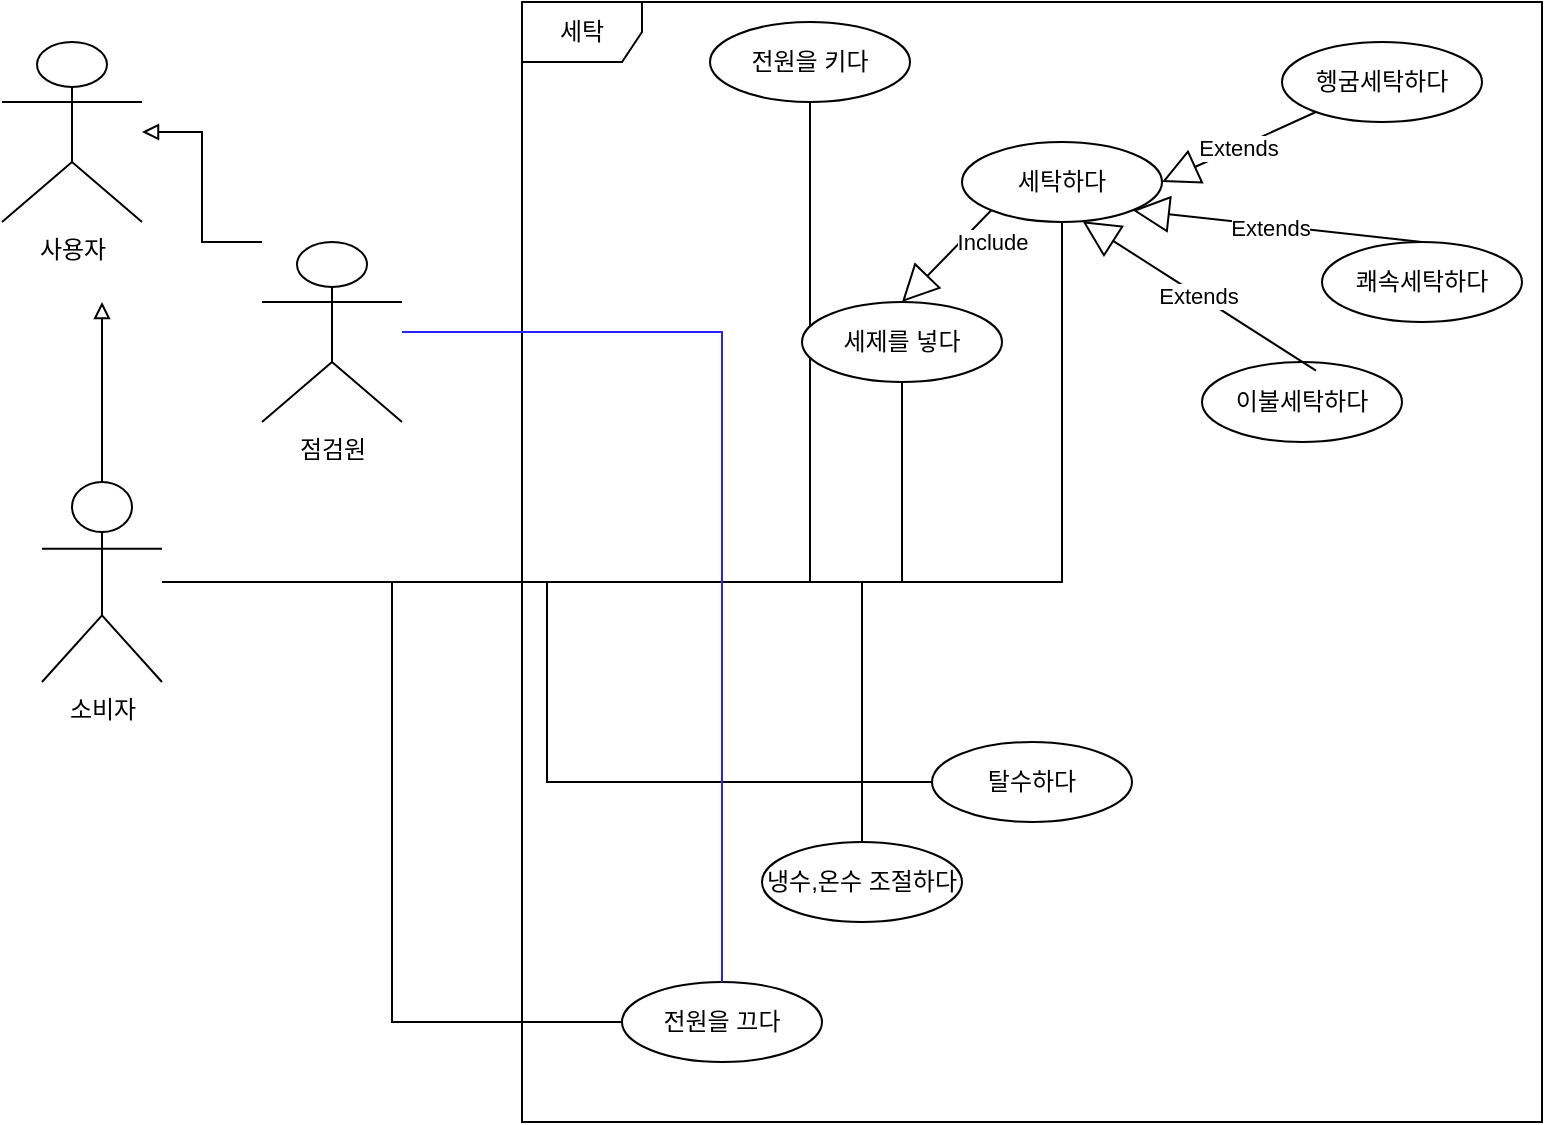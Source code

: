 <mxfile version="27.0.9">
  <diagram id="Cn4xqBZTJrbJcPlLVbcX" name="페이지-1">
    <mxGraphModel dx="1213" dy="730" grid="1" gridSize="10" guides="1" tooltips="1" connect="1" arrows="1" fold="1" page="1" pageScale="1" pageWidth="827" pageHeight="1169" math="0" shadow="0">
      <root>
        <mxCell id="0" />
        <mxCell id="1" parent="0" />
        <mxCell id="SBiH749Yaly5In4nhYVg-1" value="세탁" style="shape=umlFrame;whiteSpace=wrap;html=1;pointerEvents=0;" vertex="1" parent="1">
          <mxGeometry x="270" y="10" width="510" height="560" as="geometry" />
        </mxCell>
        <mxCell id="SBiH749Yaly5In4nhYVg-30" style="edgeStyle=orthogonalEdgeStyle;rounded=0;orthogonalLoop=1;jettySize=auto;html=1;endArrow=none;startFill=0;" edge="1" parent="1" source="SBiH749Yaly5In4nhYVg-2" target="SBiH749Yaly5In4nhYVg-3">
          <mxGeometry relative="1" as="geometry" />
        </mxCell>
        <mxCell id="SBiH749Yaly5In4nhYVg-50" style="edgeStyle=orthogonalEdgeStyle;rounded=0;orthogonalLoop=1;jettySize=auto;html=1;endArrow=none;startFill=0;" edge="1" parent="1" source="SBiH749Yaly5In4nhYVg-2" target="SBiH749Yaly5In4nhYVg-22">
          <mxGeometry relative="1" as="geometry" />
        </mxCell>
        <mxCell id="SBiH749Yaly5In4nhYVg-51" style="edgeStyle=orthogonalEdgeStyle;rounded=0;orthogonalLoop=1;jettySize=auto;html=1;entryX=0;entryY=0.5;entryDx=0;entryDy=0;endArrow=none;startFill=0;" edge="1" parent="1" source="SBiH749Yaly5In4nhYVg-2" target="SBiH749Yaly5In4nhYVg-14">
          <mxGeometry relative="1" as="geometry" />
        </mxCell>
        <mxCell id="SBiH749Yaly5In4nhYVg-52" style="edgeStyle=orthogonalEdgeStyle;rounded=0;orthogonalLoop=1;jettySize=auto;html=1;endArrow=none;startFill=0;" edge="1" parent="1" source="SBiH749Yaly5In4nhYVg-2" target="SBiH749Yaly5In4nhYVg-23">
          <mxGeometry relative="1" as="geometry" />
        </mxCell>
        <mxCell id="SBiH749Yaly5In4nhYVg-53" style="edgeStyle=orthogonalEdgeStyle;rounded=0;orthogonalLoop=1;jettySize=auto;html=1;entryX=0;entryY=0.5;entryDx=0;entryDy=0;endArrow=none;startFill=0;" edge="1" parent="1" source="SBiH749Yaly5In4nhYVg-2" target="SBiH749Yaly5In4nhYVg-12">
          <mxGeometry relative="1" as="geometry" />
        </mxCell>
        <mxCell id="SBiH749Yaly5In4nhYVg-59" style="edgeStyle=orthogonalEdgeStyle;rounded=0;orthogonalLoop=1;jettySize=auto;html=1;endArrow=none;startFill=0;" edge="1" parent="1" source="SBiH749Yaly5In4nhYVg-2" target="SBiH749Yaly5In4nhYVg-20">
          <mxGeometry relative="1" as="geometry" />
        </mxCell>
        <mxCell id="SBiH749Yaly5In4nhYVg-69" style="edgeStyle=orthogonalEdgeStyle;rounded=0;orthogonalLoop=1;jettySize=auto;html=1;exitX=0.5;exitY=0;exitDx=0;exitDy=0;exitPerimeter=0;endArrow=block;endFill=0;" edge="1" parent="1" source="SBiH749Yaly5In4nhYVg-2">
          <mxGeometry relative="1" as="geometry">
            <mxPoint x="60" y="160" as="targetPoint" />
          </mxGeometry>
        </mxCell>
        <mxCell id="SBiH749Yaly5In4nhYVg-2" value="소비자" style="shape=umlActor;verticalLabelPosition=bottom;verticalAlign=top;html=1;" vertex="1" parent="1">
          <mxGeometry x="30" y="250" width="60" height="100" as="geometry" />
        </mxCell>
        <mxCell id="SBiH749Yaly5In4nhYVg-3" value="세탁하다" style="ellipse;whiteSpace=wrap;html=1;" vertex="1" parent="1">
          <mxGeometry x="490" y="80" width="100" height="40" as="geometry" />
        </mxCell>
        <mxCell id="SBiH749Yaly5In4nhYVg-12" value="전원을 끄다" style="ellipse;whiteSpace=wrap;html=1;" vertex="1" parent="1">
          <mxGeometry x="320" y="500" width="100" height="40" as="geometry" />
        </mxCell>
        <mxCell id="SBiH749Yaly5In4nhYVg-14" value="탈수하다" style="ellipse;whiteSpace=wrap;html=1;" vertex="1" parent="1">
          <mxGeometry x="475" y="380" width="100" height="40" as="geometry" />
        </mxCell>
        <mxCell id="SBiH749Yaly5In4nhYVg-16" value="쾌속세탁하다" style="ellipse;whiteSpace=wrap;html=1;" vertex="1" parent="1">
          <mxGeometry x="670" y="130" width="100" height="40" as="geometry" />
        </mxCell>
        <mxCell id="SBiH749Yaly5In4nhYVg-18" value="이불세탁하다" style="ellipse;whiteSpace=wrap;html=1;" vertex="1" parent="1">
          <mxGeometry x="610" y="190" width="100" height="40" as="geometry" />
        </mxCell>
        <mxCell id="SBiH749Yaly5In4nhYVg-19" value="헹굼세탁하다" style="ellipse;whiteSpace=wrap;html=1;" vertex="1" parent="1">
          <mxGeometry x="650" y="30" width="100" height="40" as="geometry" />
        </mxCell>
        <mxCell id="SBiH749Yaly5In4nhYVg-20" value="냉수,온수 조절하다" style="ellipse;whiteSpace=wrap;html=1;" vertex="1" parent="1">
          <mxGeometry x="390" y="430" width="100" height="40" as="geometry" />
        </mxCell>
        <mxCell id="SBiH749Yaly5In4nhYVg-22" value="세제를 넣다" style="ellipse;whiteSpace=wrap;html=1;" vertex="1" parent="1">
          <mxGeometry x="410" y="160" width="100" height="40" as="geometry" />
        </mxCell>
        <mxCell id="SBiH749Yaly5In4nhYVg-23" value="전원을 키다" style="ellipse;whiteSpace=wrap;html=1;" vertex="1" parent="1">
          <mxGeometry x="364" y="20" width="100" height="40" as="geometry" />
        </mxCell>
        <mxCell id="SBiH749Yaly5In4nhYVg-42" value="Extends" style="endArrow=block;endSize=16;endFill=0;html=1;rounded=0;entryX=1;entryY=1;entryDx=0;entryDy=0;exitX=0.5;exitY=0;exitDx=0;exitDy=0;" edge="1" parent="1" source="SBiH749Yaly5In4nhYVg-16" target="SBiH749Yaly5In4nhYVg-3">
          <mxGeometry x="0.054" y="1" width="160" relative="1" as="geometry">
            <mxPoint x="570" y="179" as="sourcePoint" />
            <mxPoint x="730" y="179" as="targetPoint" />
            <mxPoint as="offset" />
          </mxGeometry>
        </mxCell>
        <mxCell id="SBiH749Yaly5In4nhYVg-44" value="Extends" style="endArrow=block;endSize=16;endFill=0;html=1;rounded=0;entryX=0.603;entryY=0.992;entryDx=0;entryDy=0;entryPerimeter=0;exitX=0.57;exitY=0.108;exitDx=0;exitDy=0;exitPerimeter=0;" edge="1" parent="1" source="SBiH749Yaly5In4nhYVg-18" target="SBiH749Yaly5In4nhYVg-3">
          <mxGeometry width="160" relative="1" as="geometry">
            <mxPoint x="445" y="150" as="sourcePoint" />
            <mxPoint x="605" y="150" as="targetPoint" />
          </mxGeometry>
        </mxCell>
        <mxCell id="SBiH749Yaly5In4nhYVg-47" value="Extends" style="endArrow=block;endSize=16;endFill=0;html=1;rounded=0;entryX=1;entryY=0.5;entryDx=0;entryDy=0;" edge="1" parent="1" source="SBiH749Yaly5In4nhYVg-19" target="SBiH749Yaly5In4nhYVg-3">
          <mxGeometry width="160" relative="1" as="geometry">
            <mxPoint x="620" y="69.5" as="sourcePoint" />
            <mxPoint x="780" y="69.5" as="targetPoint" />
          </mxGeometry>
        </mxCell>
        <mxCell id="SBiH749Yaly5In4nhYVg-54" value="Include" style="endArrow=block;endSize=16;endFill=0;html=1;rounded=0;exitX=0;exitY=1;exitDx=0;exitDy=0;entryX=0.5;entryY=0;entryDx=0;entryDy=0;" edge="1" parent="1" source="SBiH749Yaly5In4nhYVg-3" target="SBiH749Yaly5In4nhYVg-22">
          <mxGeometry x="-0.645" y="11" width="160" relative="1" as="geometry">
            <mxPoint x="150" y="250" as="sourcePoint" />
            <mxPoint x="310" y="250" as="targetPoint" />
            <mxPoint as="offset" />
          </mxGeometry>
        </mxCell>
        <mxCell id="SBiH749Yaly5In4nhYVg-55" value="사용자" style="shape=umlActor;verticalLabelPosition=bottom;verticalAlign=top;html=1;" vertex="1" parent="1">
          <mxGeometry x="10" y="30" width="70" height="90" as="geometry" />
        </mxCell>
        <mxCell id="SBiH749Yaly5In4nhYVg-61" style="edgeStyle=orthogonalEdgeStyle;rounded=0;orthogonalLoop=1;jettySize=auto;html=1;endArrow=none;startFill=0;strokeColor=#2B21FF;" edge="1" parent="1" source="SBiH749Yaly5In4nhYVg-60" target="SBiH749Yaly5In4nhYVg-12">
          <mxGeometry relative="1" as="geometry" />
        </mxCell>
        <mxCell id="SBiH749Yaly5In4nhYVg-70" style="edgeStyle=orthogonalEdgeStyle;rounded=0;orthogonalLoop=1;jettySize=auto;html=1;endArrow=block;endFill=0;" edge="1" parent="1" source="SBiH749Yaly5In4nhYVg-60" target="SBiH749Yaly5In4nhYVg-55">
          <mxGeometry relative="1" as="geometry">
            <mxPoint x="90" y="90" as="targetPoint" />
            <mxPoint x="120" y="180" as="sourcePoint" />
            <Array as="points">
              <mxPoint x="110" y="130" />
              <mxPoint x="110" y="75" />
            </Array>
          </mxGeometry>
        </mxCell>
        <mxCell id="SBiH749Yaly5In4nhYVg-60" value="점검원" style="shape=umlActor;verticalLabelPosition=bottom;verticalAlign=top;html=1;" vertex="1" parent="1">
          <mxGeometry x="140" y="130" width="70" height="90" as="geometry" />
        </mxCell>
      </root>
    </mxGraphModel>
  </diagram>
</mxfile>
